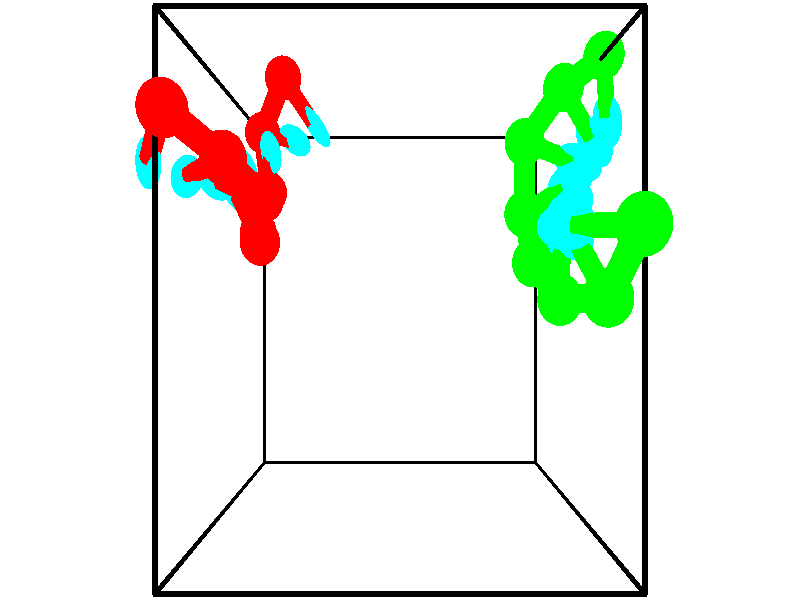 // switches for output
#declare DRAW_BASES = 1; // possible values are 0, 1; only relevant for DNA ribbons
#declare DRAW_BASES_TYPE = 3; // possible values are 1, 2, 3; only relevant for DNA ribbons
#declare DRAW_FOG = 0; // set to 1 to enable fog

#include "colors.inc"

#include "transforms.inc"
background { rgb <1, 1, 1>}

#default {
   normal{
       ripples 0.25
       frequency 0.20
       turbulence 0.2
       lambda 5
   }
	finish {
		phong 0.1
		phong_size 40.
	}
}

// original window dimensions: 1024x640


// camera settings

camera {
	sky <-0, 1, 0>
	up <-0, 1, 0>
	right 1.6 * <1, 0, 0>
	location <2.5, 2.5, 11.1562>
	look_at <2.5, 2.5, 2.5>
	direction <0, 0, -8.6562>
	angle 67.0682
}


# declare cpy_camera_pos = <2.5, 2.5, 11.1562>;
# if (DRAW_FOG = 1)
fog {
	fog_type 2
	up vnormalize(cpy_camera_pos)
	color rgbt<1,1,1,0.3>
	distance 1e-5
	fog_alt 3e-3
	fog_offset 4
}
# end


// LIGHTS

# declare lum = 6;
global_settings {
	ambient_light rgb lum * <0.05, 0.05, 0.05>
	max_trace_level 15
}# declare cpy_direct_light_amount = 0.25;
light_source
{	1000 * <-1, -1, 1>,
	rgb lum * cpy_direct_light_amount
	parallel
}

light_source
{	1000 * <1, 1, -1>,
	rgb lum * cpy_direct_light_amount
	parallel
}

// strand 0

// nucleotide -1

// particle -1
sphere {
	<0.863675, 5.090802, 2.702082> 0.250000
	pigment { color rgbt <1,0,0,0> }
	no_shadow
}
cylinder {
	<1.108337, 4.793884, 2.592628>,  <1.255135, 4.615733, 2.526957>, 0.100000
	pigment { color rgbt <1,0,0,0> }
	no_shadow
}
cylinder {
	<1.108337, 4.793884, 2.592628>,  <0.863675, 5.090802, 2.702082>, 0.100000
	pigment { color rgbt <1,0,0,0> }
	no_shadow
}

// particle -1
sphere {
	<1.108337, 4.793884, 2.592628> 0.100000
	pigment { color rgbt <1,0,0,0> }
	no_shadow
}
sphere {
	0, 1
	scale<0.080000,0.200000,0.300000>
	matrix <-0.647749, -0.668472, 0.365467,
		-0.454200, -0.046294, -0.889696,
		0.611655, -0.742295, -0.273633,
		1.291834, 4.571196, 2.510539>
	pigment { color rgbt <0,1,1,0> }
	no_shadow
}
cylinder {
	<0.494683, 4.528208, 2.344085>,  <0.863675, 5.090802, 2.702082>, 0.130000
	pigment { color rgbt <1,0,0,0> }
	no_shadow
}

// nucleotide -1

// particle -1
sphere {
	<0.494683, 4.528208, 2.344085> 0.250000
	pigment { color rgbt <1,0,0,0> }
	no_shadow
}
cylinder {
	<0.802681, 4.426823, 2.578304>,  <0.987479, 4.365992, 2.718836>, 0.100000
	pigment { color rgbt <1,0,0,0> }
	no_shadow
}
cylinder {
	<0.802681, 4.426823, 2.578304>,  <0.494683, 4.528208, 2.344085>, 0.100000
	pigment { color rgbt <1,0,0,0> }
	no_shadow
}

// particle -1
sphere {
	<0.802681, 4.426823, 2.578304> 0.100000
	pigment { color rgbt <1,0,0,0> }
	no_shadow
}
sphere {
	0, 1
	scale<0.080000,0.200000,0.300000>
	matrix <-0.600372, -0.598511, 0.530413,
		0.216016, -0.759961, -0.613022,
		0.769994, -0.253463, 0.585548,
		1.033679, 4.350784, 2.753968>
	pigment { color rgbt <0,1,1,0> }
	no_shadow
}
cylinder {
	<0.586250, 3.814912, 2.292736>,  <0.494683, 4.528208, 2.344085>, 0.130000
	pigment { color rgbt <1,0,0,0> }
	no_shadow
}

// nucleotide -1

// particle -1
sphere {
	<0.586250, 3.814912, 2.292736> 0.250000
	pigment { color rgbt <1,0,0,0> }
	no_shadow
}
cylinder {
	<0.666687, 4.026661, 2.622421>,  <0.714949, 4.153710, 2.820232>, 0.100000
	pigment { color rgbt <1,0,0,0> }
	no_shadow
}
cylinder {
	<0.666687, 4.026661, 2.622421>,  <0.586250, 3.814912, 2.292736>, 0.100000
	pigment { color rgbt <1,0,0,0> }
	no_shadow
}

// particle -1
sphere {
	<0.666687, 4.026661, 2.622421> 0.100000
	pigment { color rgbt <1,0,0,0> }
	no_shadow
}
sphere {
	0, 1
	scale<0.080000,0.200000,0.300000>
	matrix <-0.676360, -0.533606, 0.507742,
		0.708590, -0.659567, 0.250742,
		0.201093, 0.529372, 0.824212,
		0.727015, 4.185472, 2.869685>
	pigment { color rgbt <0,1,1,0> }
	no_shadow
}
cylinder {
	<0.541595, 3.273610, 2.801443>,  <0.586250, 3.814912, 2.292736>, 0.130000
	pigment { color rgbt <1,0,0,0> }
	no_shadow
}

// nucleotide -1

// particle -1
sphere {
	<0.541595, 3.273610, 2.801443> 0.250000
	pigment { color rgbt <1,0,0,0> }
	no_shadow
}
cylinder {
	<0.494820, 3.624947, 2.986847>,  <0.466754, 3.835749, 3.098089>, 0.100000
	pigment { color rgbt <1,0,0,0> }
	no_shadow
}
cylinder {
	<0.494820, 3.624947, 2.986847>,  <0.541595, 3.273610, 2.801443>, 0.100000
	pigment { color rgbt <1,0,0,0> }
	no_shadow
}

// particle -1
sphere {
	<0.494820, 3.624947, 2.986847> 0.100000
	pigment { color rgbt <1,0,0,0> }
	no_shadow
}
sphere {
	0, 1
	scale<0.080000,0.200000,0.300000>
	matrix <-0.529925, -0.449904, 0.718864,
		0.839943, -0.161562, 0.518067,
		-0.116939, 0.878342, 0.463510,
		0.459738, 3.888449, 3.125900>
	pigment { color rgbt <0,1,1,0> }
	no_shadow
}
cylinder {
	<0.717602, 3.113720, 3.467942>,  <0.541595, 3.273610, 2.801443>, 0.130000
	pigment { color rgbt <1,0,0,0> }
	no_shadow
}

// nucleotide -1

// particle -1
sphere {
	<0.717602, 3.113720, 3.467942> 0.250000
	pigment { color rgbt <1,0,0,0> }
	no_shadow
}
cylinder {
	<0.520782, 3.461842, 3.459381>,  <0.402691, 3.670715, 3.454245>, 0.100000
	pigment { color rgbt <1,0,0,0> }
	no_shadow
}
cylinder {
	<0.520782, 3.461842, 3.459381>,  <0.717602, 3.113720, 3.467942>, 0.100000
	pigment { color rgbt <1,0,0,0> }
	no_shadow
}

// particle -1
sphere {
	<0.520782, 3.461842, 3.459381> 0.100000
	pigment { color rgbt <1,0,0,0> }
	no_shadow
}
sphere {
	0, 1
	scale<0.080000,0.200000,0.300000>
	matrix <-0.476417, -0.248615, 0.843337,
		0.728639, 0.425160, 0.536959,
		-0.492049, 0.870304, -0.021402,
		0.373168, 3.722933, 3.452960>
	pigment { color rgbt <0,1,1,0> }
	no_shadow
}
cylinder {
	<0.893460, 3.498019, 4.103935>,  <0.717602, 3.113720, 3.467942>, 0.130000
	pigment { color rgbt <1,0,0,0> }
	no_shadow
}

// nucleotide -1

// particle -1
sphere {
	<0.893460, 3.498019, 4.103935> 0.250000
	pigment { color rgbt <1,0,0,0> }
	no_shadow
}
cylinder {
	<0.540962, 3.619579, 3.959129>,  <0.329464, 3.692515, 3.872246>, 0.100000
	pigment { color rgbt <1,0,0,0> }
	no_shadow
}
cylinder {
	<0.540962, 3.619579, 3.959129>,  <0.893460, 3.498019, 4.103935>, 0.100000
	pigment { color rgbt <1,0,0,0> }
	no_shadow
}

// particle -1
sphere {
	<0.540962, 3.619579, 3.959129> 0.100000
	pigment { color rgbt <1,0,0,0> }
	no_shadow
}
sphere {
	0, 1
	scale<0.080000,0.200000,0.300000>
	matrix <-0.438090, -0.237629, 0.866954,
		0.177443, 0.922593, 0.342545,
		-0.881244, 0.303900, -0.362013,
		0.276589, 3.710749, 3.850525>
	pigment { color rgbt <0,1,1,0> }
	no_shadow
}
cylinder {
	<0.577730, 3.787568, 4.594323>,  <0.893460, 3.498019, 4.103935>, 0.130000
	pigment { color rgbt <1,0,0,0> }
	no_shadow
}

// nucleotide -1

// particle -1
sphere {
	<0.577730, 3.787568, 4.594323> 0.250000
	pigment { color rgbt <1,0,0,0> }
	no_shadow
}
cylinder {
	<0.264938, 3.731781, 4.351322>,  <0.077263, 3.698309, 4.205522>, 0.100000
	pigment { color rgbt <1,0,0,0> }
	no_shadow
}
cylinder {
	<0.264938, 3.731781, 4.351322>,  <0.577730, 3.787568, 4.594323>, 0.100000
	pigment { color rgbt <1,0,0,0> }
	no_shadow
}

// particle -1
sphere {
	<0.264938, 3.731781, 4.351322> 0.100000
	pigment { color rgbt <1,0,0,0> }
	no_shadow
}
sphere {
	0, 1
	scale<0.080000,0.200000,0.300000>
	matrix <-0.577523, -0.204517, 0.790341,
		-0.234471, 0.968877, 0.079383,
		-0.781978, -0.139466, -0.607502,
		0.030345, 3.689941, 4.169072>
	pigment { color rgbt <0,1,1,0> }
	no_shadow
}
cylinder {
	<0.101691, 4.116393, 5.064724>,  <0.577730, 3.787568, 4.594323>, 0.130000
	pigment { color rgbt <1,0,0,0> }
	no_shadow
}

// nucleotide -1

// particle -1
sphere {
	<0.101691, 4.116393, 5.064724> 0.250000
	pigment { color rgbt <1,0,0,0> }
	no_shadow
}
cylinder {
	<-0.095757, 3.905842, 4.787807>,  <-0.214225, 3.779511, 4.621657>, 0.100000
	pigment { color rgbt <1,0,0,0> }
	no_shadow
}
cylinder {
	<-0.095757, 3.905842, 4.787807>,  <0.101691, 4.116393, 5.064724>, 0.100000
	pigment { color rgbt <1,0,0,0> }
	no_shadow
}

// particle -1
sphere {
	<-0.095757, 3.905842, 4.787807> 0.100000
	pigment { color rgbt <1,0,0,0> }
	no_shadow
}
sphere {
	0, 1
	scale<0.080000,0.200000,0.300000>
	matrix <-0.633866, -0.327267, 0.700792,
		-0.595445, 0.784744, -0.172108,
		-0.493618, -0.526377, -0.692293,
		-0.243842, 3.747929, 4.580120>
	pigment { color rgbt <0,1,1,0> }
	no_shadow
}
// strand 1

// nucleotide -1

// particle -1
sphere {
	<4.720808, 3.077169, 5.646836> 0.250000
	pigment { color rgbt <0,1,0,0> }
	no_shadow
}
cylinder {
	<4.380833, 3.091141, 5.436546>,  <4.176848, 3.099524, 5.310372>, 0.100000
	pigment { color rgbt <0,1,0,0> }
	no_shadow
}
cylinder {
	<4.380833, 3.091141, 5.436546>,  <4.720808, 3.077169, 5.646836>, 0.100000
	pigment { color rgbt <0,1,0,0> }
	no_shadow
}

// particle -1
sphere {
	<4.380833, 3.091141, 5.436546> 0.100000
	pigment { color rgbt <0,1,0,0> }
	no_shadow
}
sphere {
	0, 1
	scale<0.080000,0.200000,0.300000>
	matrix <0.526138, 0.003160, -0.850394,
		-0.028045, -0.999385, -0.021065,
		-0.849937, 0.034933, -0.525725,
		4.125852, 3.101620, 5.278829>
	pigment { color rgbt <0,1,1,0> }
	no_shadow
}
cylinder {
	<4.590548, 2.518422, 5.084909>,  <4.720808, 3.077169, 5.646836>, 0.130000
	pigment { color rgbt <0,1,0,0> }
	no_shadow
}

// nucleotide -1

// particle -1
sphere {
	<4.590548, 2.518422, 5.084909> 0.250000
	pigment { color rgbt <0,1,0,0> }
	no_shadow
}
cylinder {
	<4.406208, 2.857849, 4.980949>,  <4.295604, 3.061506, 4.918573>, 0.100000
	pigment { color rgbt <0,1,0,0> }
	no_shadow
}
cylinder {
	<4.406208, 2.857849, 4.980949>,  <4.590548, 2.518422, 5.084909>, 0.100000
	pigment { color rgbt <0,1,0,0> }
	no_shadow
}

// particle -1
sphere {
	<4.406208, 2.857849, 4.980949> 0.100000
	pigment { color rgbt <0,1,0,0> }
	no_shadow
}
sphere {
	0, 1
	scale<0.080000,0.200000,0.300000>
	matrix <0.483911, -0.005219, -0.875102,
		-0.743941, -0.529059, -0.408226,
		-0.460850, 0.848569, -0.259900,
		4.267953, 3.112420, 4.902979>
	pigment { color rgbt <0,1,1,0> }
	no_shadow
}
cylinder {
	<4.319049, 2.504479, 4.288800>,  <4.590548, 2.518422, 5.084909>, 0.130000
	pigment { color rgbt <0,1,0,0> }
	no_shadow
}

// nucleotide -1

// particle -1
sphere {
	<4.319049, 2.504479, 4.288800> 0.250000
	pigment { color rgbt <0,1,0,0> }
	no_shadow
}
cylinder {
	<4.306381, 2.887444, 4.403595>,  <4.298780, 3.117222, 4.472472>, 0.100000
	pigment { color rgbt <0,1,0,0> }
	no_shadow
}
cylinder {
	<4.306381, 2.887444, 4.403595>,  <4.319049, 2.504479, 4.288800>, 0.100000
	pigment { color rgbt <0,1,0,0> }
	no_shadow
}

// particle -1
sphere {
	<4.306381, 2.887444, 4.403595> 0.100000
	pigment { color rgbt <0,1,0,0> }
	no_shadow
}
sphere {
	0, 1
	scale<0.080000,0.200000,0.300000>
	matrix <0.298785, 0.283070, -0.911372,
		-0.953795, 0.056885, -0.295025,
		-0.031669, 0.957411, 0.286987,
		4.296880, 3.174667, 4.489691>
	pigment { color rgbt <0,1,1,0> }
	no_shadow
}
cylinder {
	<4.110566, 2.876784, 3.849221>,  <4.319049, 2.504479, 4.288800>, 0.130000
	pigment { color rgbt <0,1,0,0> }
	no_shadow
}

// nucleotide -1

// particle -1
sphere {
	<4.110566, 2.876784, 3.849221> 0.250000
	pigment { color rgbt <0,1,0,0> }
	no_shadow
}
cylinder {
	<4.315247, 3.155960, 4.049637>,  <4.438055, 3.323466, 4.169887>, 0.100000
	pigment { color rgbt <0,1,0,0> }
	no_shadow
}
cylinder {
	<4.315247, 3.155960, 4.049637>,  <4.110566, 2.876784, 3.849221>, 0.100000
	pigment { color rgbt <0,1,0,0> }
	no_shadow
}

// particle -1
sphere {
	<4.315247, 3.155960, 4.049637> 0.100000
	pigment { color rgbt <0,1,0,0> }
	no_shadow
}
sphere {
	0, 1
	scale<0.080000,0.200000,0.300000>
	matrix <0.245828, 0.439855, -0.863769,
		-0.823244, 0.565161, 0.053502,
		0.511702, 0.697940, 0.501040,
		4.468757, 3.365342, 4.199949>
	pigment { color rgbt <0,1,1,0> }
	no_shadow
}
cylinder {
	<4.093339, 3.420668, 3.405293>,  <4.110566, 2.876784, 3.849221>, 0.130000
	pigment { color rgbt <0,1,0,0> }
	no_shadow
}

// nucleotide -1

// particle -1
sphere {
	<4.093339, 3.420668, 3.405293> 0.250000
	pigment { color rgbt <0,1,0,0> }
	no_shadow
}
cylinder {
	<4.348156, 3.560936, 3.679871>,  <4.501046, 3.645097, 3.844617>, 0.100000
	pigment { color rgbt <0,1,0,0> }
	no_shadow
}
cylinder {
	<4.348156, 3.560936, 3.679871>,  <4.093339, 3.420668, 3.405293>, 0.100000
	pigment { color rgbt <0,1,0,0> }
	no_shadow
}

// particle -1
sphere {
	<4.348156, 3.560936, 3.679871> 0.100000
	pigment { color rgbt <0,1,0,0> }
	no_shadow
}
sphere {
	0, 1
	scale<0.080000,0.200000,0.300000>
	matrix <0.528679, 0.449302, -0.720157,
		-0.560959, 0.821680, 0.100833,
		0.637043, 0.350670, 0.686445,
		4.539269, 3.666137, 3.885804>
	pigment { color rgbt <0,1,1,0> }
	no_shadow
}
cylinder {
	<4.086051, 4.177274, 3.463427>,  <4.093339, 3.420668, 3.405293>, 0.130000
	pigment { color rgbt <0,1,0,0> }
	no_shadow
}

// nucleotide -1

// particle -1
sphere {
	<4.086051, 4.177274, 3.463427> 0.250000
	pigment { color rgbt <0,1,0,0> }
	no_shadow
}
cylinder {
	<4.446159, 4.031593, 3.558815>,  <4.662225, 3.944185, 3.616048>, 0.100000
	pigment { color rgbt <0,1,0,0> }
	no_shadow
}
cylinder {
	<4.446159, 4.031593, 3.558815>,  <4.086051, 4.177274, 3.463427>, 0.100000
	pigment { color rgbt <0,1,0,0> }
	no_shadow
}

// particle -1
sphere {
	<4.446159, 4.031593, 3.558815> 0.100000
	pigment { color rgbt <0,1,0,0> }
	no_shadow
}
sphere {
	0, 1
	scale<0.080000,0.200000,0.300000>
	matrix <0.395749, 0.456482, -0.796873,
		0.181366, 0.811777, 0.555090,
		0.900272, -0.364202, 0.238470,
		4.716241, 3.922333, 3.630356>
	pigment { color rgbt <0,1,1,0> }
	no_shadow
}
cylinder {
	<4.568729, 4.741977, 3.507530>,  <4.086051, 4.177274, 3.463427>, 0.130000
	pigment { color rgbt <0,1,0,0> }
	no_shadow
}

// nucleotide -1

// particle -1
sphere {
	<4.568729, 4.741977, 3.507530> 0.250000
	pigment { color rgbt <0,1,0,0> }
	no_shadow
}
cylinder {
	<4.805206, 4.421921, 3.466995>,  <4.947093, 4.229887, 3.442674>, 0.100000
	pigment { color rgbt <0,1,0,0> }
	no_shadow
}
cylinder {
	<4.805206, 4.421921, 3.466995>,  <4.568729, 4.741977, 3.507530>, 0.100000
	pigment { color rgbt <0,1,0,0> }
	no_shadow
}

// particle -1
sphere {
	<4.805206, 4.421921, 3.466995> 0.100000
	pigment { color rgbt <0,1,0,0> }
	no_shadow
}
sphere {
	0, 1
	scale<0.080000,0.200000,0.300000>
	matrix <0.570955, 0.503940, -0.648116,
		0.569651, 0.325302, 0.754769,
		0.591192, -0.800139, -0.101337,
		4.982564, 4.181879, 3.436594>
	pigment { color rgbt <0,1,1,0> }
	no_shadow
}
cylinder {
	<5.096233, 5.092697, 3.466406>,  <4.568729, 4.741977, 3.507530>, 0.130000
	pigment { color rgbt <0,1,0,0> }
	no_shadow
}

// nucleotide -1

// particle -1
sphere {
	<5.096233, 5.092697, 3.466406> 0.250000
	pigment { color rgbt <0,1,0,0> }
	no_shadow
}
cylinder {
	<5.171482, 4.729263, 3.317230>,  <5.216631, 4.511203, 3.227725>, 0.100000
	pigment { color rgbt <0,1,0,0> }
	no_shadow
}
cylinder {
	<5.171482, 4.729263, 3.317230>,  <5.096233, 5.092697, 3.466406>, 0.100000
	pigment { color rgbt <0,1,0,0> }
	no_shadow
}

// particle -1
sphere {
	<5.171482, 4.729263, 3.317230> 0.100000
	pigment { color rgbt <0,1,0,0> }
	no_shadow
}
sphere {
	0, 1
	scale<0.080000,0.200000,0.300000>
	matrix <0.643754, 0.400847, -0.651845,
		0.741748, -0.117455, 0.660313,
		0.188122, -0.908584, -0.372940,
		5.227919, 4.456688, 3.205348>
	pigment { color rgbt <0,1,1,0> }
	no_shadow
}
// box output
cylinder {
	<0.000000, 0.000000, 0.000000>,  <5.000000, 0.000000, 0.000000>, 0.025000
	pigment { color rgbt <0,0,0,0> }
	no_shadow
}
cylinder {
	<0.000000, 0.000000, 0.000000>,  <0.000000, 5.000000, 0.000000>, 0.025000
	pigment { color rgbt <0,0,0,0> }
	no_shadow
}
cylinder {
	<0.000000, 0.000000, 0.000000>,  <0.000000, 0.000000, 5.000000>, 0.025000
	pigment { color rgbt <0,0,0,0> }
	no_shadow
}
cylinder {
	<5.000000, 5.000000, 5.000000>,  <0.000000, 5.000000, 5.000000>, 0.025000
	pigment { color rgbt <0,0,0,0> }
	no_shadow
}
cylinder {
	<5.000000, 5.000000, 5.000000>,  <5.000000, 0.000000, 5.000000>, 0.025000
	pigment { color rgbt <0,0,0,0> }
	no_shadow
}
cylinder {
	<5.000000, 5.000000, 5.000000>,  <5.000000, 5.000000, 0.000000>, 0.025000
	pigment { color rgbt <0,0,0,0> }
	no_shadow
}
cylinder {
	<0.000000, 0.000000, 5.000000>,  <0.000000, 5.000000, 5.000000>, 0.025000
	pigment { color rgbt <0,0,0,0> }
	no_shadow
}
cylinder {
	<0.000000, 0.000000, 5.000000>,  <5.000000, 0.000000, 5.000000>, 0.025000
	pigment { color rgbt <0,0,0,0> }
	no_shadow
}
cylinder {
	<5.000000, 5.000000, 0.000000>,  <0.000000, 5.000000, 0.000000>, 0.025000
	pigment { color rgbt <0,0,0,0> }
	no_shadow
}
cylinder {
	<5.000000, 5.000000, 0.000000>,  <5.000000, 0.000000, 0.000000>, 0.025000
	pigment { color rgbt <0,0,0,0> }
	no_shadow
}
cylinder {
	<5.000000, 0.000000, 5.000000>,  <5.000000, 0.000000, 0.000000>, 0.025000
	pigment { color rgbt <0,0,0,0> }
	no_shadow
}
cylinder {
	<0.000000, 5.000000, 0.000000>,  <0.000000, 5.000000, 5.000000>, 0.025000
	pigment { color rgbt <0,0,0,0> }
	no_shadow
}
// end of box output
